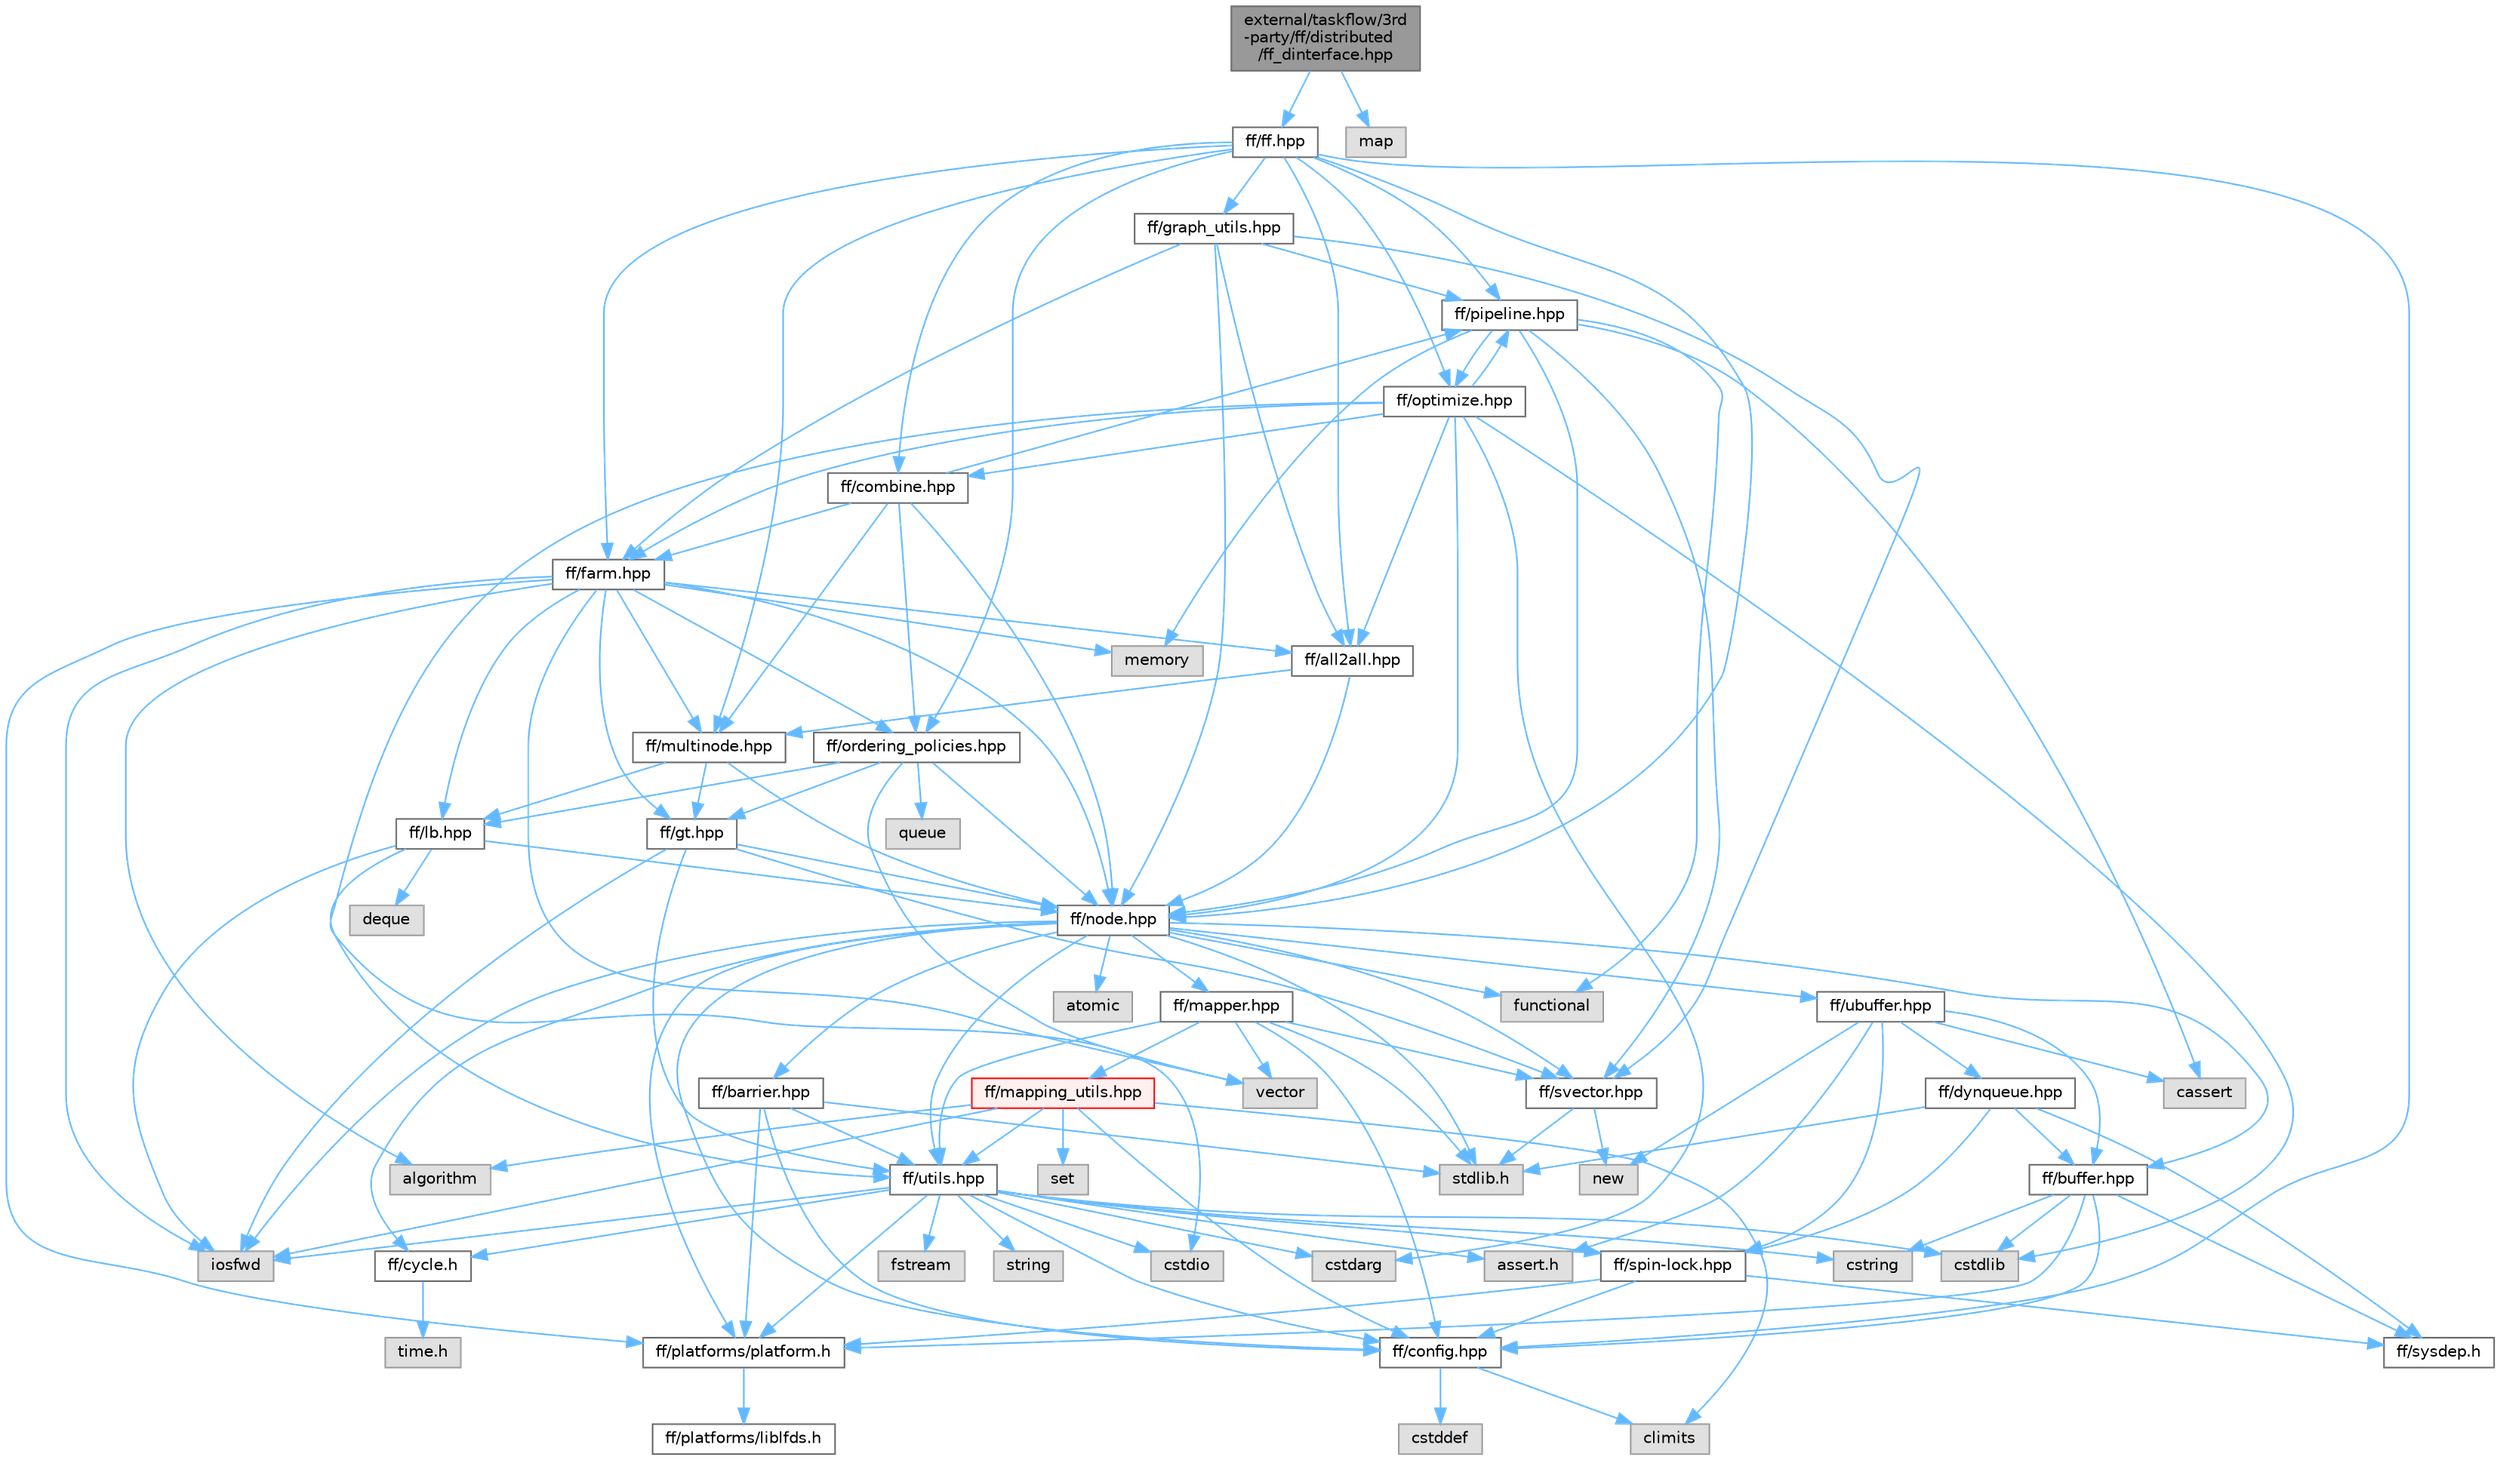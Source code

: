 digraph "external/taskflow/3rd-party/ff/distributed/ff_dinterface.hpp"
{
 // LATEX_PDF_SIZE
  bgcolor="transparent";
  edge [fontname=Helvetica,fontsize=10,labelfontname=Helvetica,labelfontsize=10];
  node [fontname=Helvetica,fontsize=10,shape=box,height=0.2,width=0.4];
  Node1 [id="Node000001",label="external/taskflow/3rd\l-party/ff/distributed\l/ff_dinterface.hpp",height=0.2,width=0.4,color="gray40", fillcolor="grey60", style="filled", fontcolor="black",tooltip=" "];
  Node1 -> Node2 [id="edge131_Node000001_Node000002",color="steelblue1",style="solid",tooltip=" "];
  Node2 [id="Node000002",label="ff/ff.hpp",height=0.2,width=0.4,color="grey40", fillcolor="white", style="filled",URL="$ff_8hpp.html",tooltip=" "];
  Node2 -> Node3 [id="edge132_Node000002_Node000003",color="steelblue1",style="solid",tooltip=" "];
  Node3 [id="Node000003",label="ff/config.hpp",height=0.2,width=0.4,color="grey40", fillcolor="white", style="filled",URL="$config_8hpp.html",tooltip=" "];
  Node3 -> Node4 [id="edge133_Node000003_Node000004",color="steelblue1",style="solid",tooltip=" "];
  Node4 [id="Node000004",label="cstddef",height=0.2,width=0.4,color="grey60", fillcolor="#E0E0E0", style="filled",tooltip=" "];
  Node3 -> Node5 [id="edge134_Node000003_Node000005",color="steelblue1",style="solid",tooltip=" "];
  Node5 [id="Node000005",label="climits",height=0.2,width=0.4,color="grey60", fillcolor="#E0E0E0", style="filled",tooltip=" "];
  Node2 -> Node6 [id="edge135_Node000002_Node000006",color="steelblue1",style="solid",tooltip=" "];
  Node6 [id="Node000006",label="ff/node.hpp",height=0.2,width=0.4,color="grey40", fillcolor="white", style="filled",URL="$node_8hpp.html",tooltip="FastFlow ff_node"];
  Node6 -> Node7 [id="edge136_Node000006_Node000007",color="steelblue1",style="solid",tooltip=" "];
  Node7 [id="Node000007",label="stdlib.h",height=0.2,width=0.4,color="grey60", fillcolor="#E0E0E0", style="filled",tooltip=" "];
  Node6 -> Node8 [id="edge137_Node000006_Node000008",color="steelblue1",style="solid",tooltip=" "];
  Node8 [id="Node000008",label="iosfwd",height=0.2,width=0.4,color="grey60", fillcolor="#E0E0E0", style="filled",tooltip=" "];
  Node6 -> Node9 [id="edge138_Node000006_Node000009",color="steelblue1",style="solid",tooltip=" "];
  Node9 [id="Node000009",label="functional",height=0.2,width=0.4,color="grey60", fillcolor="#E0E0E0", style="filled",tooltip=" "];
  Node6 -> Node10 [id="edge139_Node000006_Node000010",color="steelblue1",style="solid",tooltip=" "];
  Node10 [id="Node000010",label="ff/platforms/platform.h",height=0.2,width=0.4,color="grey40", fillcolor="white", style="filled",URL="$external_2taskflow_23rd-party_2ff_2platforms_2_platform_8h.html",tooltip=" "];
  Node10 -> Node11 [id="edge140_Node000010_Node000011",color="steelblue1",style="solid",tooltip=" "];
  Node11 [id="Node000011",label="ff/platforms/liblfds.h",height=0.2,width=0.4,color="grey40", fillcolor="white", style="filled",URL="$liblfds_8h.html",tooltip=" "];
  Node6 -> Node12 [id="edge141_Node000006_Node000012",color="steelblue1",style="solid",tooltip=" "];
  Node12 [id="Node000012",label="ff/cycle.h",height=0.2,width=0.4,color="grey40", fillcolor="white", style="filled",URL="$cycle_8h.html",tooltip=" "];
  Node12 -> Node13 [id="edge142_Node000012_Node000013",color="steelblue1",style="solid",tooltip=" "];
  Node13 [id="Node000013",label="time.h",height=0.2,width=0.4,color="grey60", fillcolor="#E0E0E0", style="filled",tooltip=" "];
  Node6 -> Node14 [id="edge143_Node000006_Node000014",color="steelblue1",style="solid",tooltip=" "];
  Node14 [id="Node000014",label="ff/utils.hpp",height=0.2,width=0.4,color="grey40", fillcolor="white", style="filled",URL="$utils_8hpp.html",tooltip="Utility functions"];
  Node14 -> Node15 [id="edge144_Node000014_Node000015",color="steelblue1",style="solid",tooltip=" "];
  Node15 [id="Node000015",label="assert.h",height=0.2,width=0.4,color="grey60", fillcolor="#E0E0E0", style="filled",tooltip=" "];
  Node14 -> Node16 [id="edge145_Node000014_Node000016",color="steelblue1",style="solid",tooltip=" "];
  Node16 [id="Node000016",label="cstdio",height=0.2,width=0.4,color="grey60", fillcolor="#E0E0E0", style="filled",tooltip=" "];
  Node14 -> Node17 [id="edge146_Node000014_Node000017",color="steelblue1",style="solid",tooltip=" "];
  Node17 [id="Node000017",label="cstdlib",height=0.2,width=0.4,color="grey60", fillcolor="#E0E0E0", style="filled",tooltip=" "];
  Node14 -> Node18 [id="edge147_Node000014_Node000018",color="steelblue1",style="solid",tooltip=" "];
  Node18 [id="Node000018",label="cstdarg",height=0.2,width=0.4,color="grey60", fillcolor="#E0E0E0", style="filled",tooltip=" "];
  Node14 -> Node8 [id="edge148_Node000014_Node000008",color="steelblue1",style="solid",tooltip=" "];
  Node14 -> Node3 [id="edge149_Node000014_Node000003",color="steelblue1",style="solid",tooltip=" "];
  Node14 -> Node10 [id="edge150_Node000014_Node000010",color="steelblue1",style="solid",tooltip=" "];
  Node14 -> Node19 [id="edge151_Node000014_Node000019",color="steelblue1",style="solid",tooltip=" "];
  Node19 [id="Node000019",label="cstring",height=0.2,width=0.4,color="grey60", fillcolor="#E0E0E0", style="filled",tooltip=" "];
  Node14 -> Node20 [id="edge152_Node000014_Node000020",color="steelblue1",style="solid",tooltip=" "];
  Node20 [id="Node000020",label="string",height=0.2,width=0.4,color="grey60", fillcolor="#E0E0E0", style="filled",tooltip=" "];
  Node14 -> Node21 [id="edge153_Node000014_Node000021",color="steelblue1",style="solid",tooltip=" "];
  Node21 [id="Node000021",label="fstream",height=0.2,width=0.4,color="grey60", fillcolor="#E0E0E0", style="filled",tooltip=" "];
  Node14 -> Node12 [id="edge154_Node000014_Node000012",color="steelblue1",style="solid",tooltip=" "];
  Node14 -> Node22 [id="edge155_Node000014_Node000022",color="steelblue1",style="solid",tooltip=" "];
  Node22 [id="Node000022",label="ff/spin-lock.hpp",height=0.2,width=0.4,color="grey40", fillcolor="white", style="filled",URL="$spin-lock_8hpp.html",tooltip="This file contains several alternative spin lock(s) implementations that can be used as FastFlow spin..."];
  Node22 -> Node23 [id="edge156_Node000022_Node000023",color="steelblue1",style="solid",tooltip=" "];
  Node23 [id="Node000023",label="ff/sysdep.h",height=0.2,width=0.4,color="grey40", fillcolor="white", style="filled",URL="$sysdep_8h.html",tooltip=" "];
  Node22 -> Node10 [id="edge157_Node000022_Node000010",color="steelblue1",style="solid",tooltip=" "];
  Node22 -> Node3 [id="edge158_Node000022_Node000003",color="steelblue1",style="solid",tooltip=" "];
  Node6 -> Node24 [id="edge159_Node000006_Node000024",color="steelblue1",style="solid",tooltip=" "];
  Node24 [id="Node000024",label="ff/buffer.hpp",height=0.2,width=0.4,color="grey40", fillcolor="white", style="filled",URL="$buffer_8hpp.html",tooltip="This file contains the definition of the bounded SPSC channel buffer used in FastFlow"];
  Node24 -> Node17 [id="edge160_Node000024_Node000017",color="steelblue1",style="solid",tooltip=" "];
  Node24 -> Node19 [id="edge161_Node000024_Node000019",color="steelblue1",style="solid",tooltip=" "];
  Node24 -> Node23 [id="edge162_Node000024_Node000023",color="steelblue1",style="solid",tooltip=" "];
  Node24 -> Node3 [id="edge163_Node000024_Node000003",color="steelblue1",style="solid",tooltip=" "];
  Node24 -> Node10 [id="edge164_Node000024_Node000010",color="steelblue1",style="solid",tooltip=" "];
  Node6 -> Node25 [id="edge165_Node000006_Node000025",color="steelblue1",style="solid",tooltip=" "];
  Node25 [id="Node000025",label="ff/ubuffer.hpp",height=0.2,width=0.4,color="grey40", fillcolor="white", style="filled",URL="$ubuffer_8hpp.html",tooltip="This file contains the definition of the unbounded SWSR circular buffer used in FastFlow"];
  Node25 -> Node15 [id="edge166_Node000025_Node000015",color="steelblue1",style="solid",tooltip=" "];
  Node25 -> Node26 [id="edge167_Node000025_Node000026",color="steelblue1",style="solid",tooltip=" "];
  Node26 [id="Node000026",label="cassert",height=0.2,width=0.4,color="grey60", fillcolor="#E0E0E0", style="filled",tooltip=" "];
  Node25 -> Node27 [id="edge168_Node000025_Node000027",color="steelblue1",style="solid",tooltip=" "];
  Node27 [id="Node000027",label="new",height=0.2,width=0.4,color="grey60", fillcolor="#E0E0E0", style="filled",tooltip=" "];
  Node25 -> Node28 [id="edge169_Node000025_Node000028",color="steelblue1",style="solid",tooltip=" "];
  Node28 [id="Node000028",label="ff/dynqueue.hpp",height=0.2,width=0.4,color="grey40", fillcolor="white", style="filled",URL="$dynqueue_8hpp.html",tooltip="Implementation of a dynamic queue. Not currently used."];
  Node28 -> Node7 [id="edge170_Node000028_Node000007",color="steelblue1",style="solid",tooltip=" "];
  Node28 -> Node24 [id="edge171_Node000028_Node000024",color="steelblue1",style="solid",tooltip=" "];
  Node28 -> Node22 [id="edge172_Node000028_Node000022",color="steelblue1",style="solid",tooltip=" "];
  Node28 -> Node23 [id="edge173_Node000028_Node000023",color="steelblue1",style="solid",tooltip=" "];
  Node25 -> Node24 [id="edge174_Node000025_Node000024",color="steelblue1",style="solid",tooltip=" "];
  Node25 -> Node22 [id="edge175_Node000025_Node000022",color="steelblue1",style="solid",tooltip=" "];
  Node6 -> Node29 [id="edge176_Node000006_Node000029",color="steelblue1",style="solid",tooltip=" "];
  Node29 [id="Node000029",label="ff/mapper.hpp",height=0.2,width=0.4,color="grey40", fillcolor="white", style="filled",URL="$mapper_8hpp.html",tooltip="This file contains the thread mapper definition used in FastFlow"];
  Node29 -> Node7 [id="edge177_Node000029_Node000007",color="steelblue1",style="solid",tooltip=" "];
  Node29 -> Node3 [id="edge178_Node000029_Node000003",color="steelblue1",style="solid",tooltip=" "];
  Node29 -> Node30 [id="edge179_Node000029_Node000030",color="steelblue1",style="solid",tooltip=" "];
  Node30 [id="Node000030",label="ff/svector.hpp",height=0.2,width=0.4,color="grey40", fillcolor="white", style="filled",URL="$svector_8hpp.html",tooltip="Simple yet efficient dynamic vector"];
  Node30 -> Node7 [id="edge180_Node000030_Node000007",color="steelblue1",style="solid",tooltip=" "];
  Node30 -> Node27 [id="edge181_Node000030_Node000027",color="steelblue1",style="solid",tooltip=" "];
  Node29 -> Node14 [id="edge182_Node000029_Node000014",color="steelblue1",style="solid",tooltip=" "];
  Node29 -> Node31 [id="edge183_Node000029_Node000031",color="steelblue1",style="solid",tooltip=" "];
  Node31 [id="Node000031",label="ff/mapping_utils.hpp",height=0.2,width=0.4,color="red", fillcolor="#FFF0F0", style="filled",URL="$mapping__utils_8hpp.html",tooltip="This file contains utilities for plaform inspection and thread pinning"];
  Node31 -> Node5 [id="edge184_Node000031_Node000005",color="steelblue1",style="solid",tooltip=" "];
  Node31 -> Node32 [id="edge185_Node000031_Node000032",color="steelblue1",style="solid",tooltip=" "];
  Node32 [id="Node000032",label="set",height=0.2,width=0.4,color="grey60", fillcolor="#E0E0E0", style="filled",tooltip=" "];
  Node31 -> Node33 [id="edge186_Node000031_Node000033",color="steelblue1",style="solid",tooltip=" "];
  Node33 [id="Node000033",label="algorithm",height=0.2,width=0.4,color="grey60", fillcolor="#E0E0E0", style="filled",tooltip=" "];
  Node31 -> Node8 [id="edge187_Node000031_Node000008",color="steelblue1",style="solid",tooltip=" "];
  Node31 -> Node3 [id="edge188_Node000031_Node000003",color="steelblue1",style="solid",tooltip=" "];
  Node31 -> Node14 [id="edge189_Node000031_Node000014",color="steelblue1",style="solid",tooltip=" "];
  Node29 -> Node36 [id="edge190_Node000029_Node000036",color="steelblue1",style="solid",tooltip=" "];
  Node36 [id="Node000036",label="vector",height=0.2,width=0.4,color="grey60", fillcolor="#E0E0E0", style="filled",tooltip=" "];
  Node6 -> Node3 [id="edge191_Node000006_Node000003",color="steelblue1",style="solid",tooltip=" "];
  Node6 -> Node30 [id="edge192_Node000006_Node000030",color="steelblue1",style="solid",tooltip=" "];
  Node6 -> Node37 [id="edge193_Node000006_Node000037",color="steelblue1",style="solid",tooltip=" "];
  Node37 [id="Node000037",label="ff/barrier.hpp",height=0.2,width=0.4,color="grey40", fillcolor="white", style="filled",URL="$barrier_8hpp.html",tooltip="FastFlow blocking and non-blocking barrier implementations"];
  Node37 -> Node7 [id="edge194_Node000037_Node000007",color="steelblue1",style="solid",tooltip=" "];
  Node37 -> Node10 [id="edge195_Node000037_Node000010",color="steelblue1",style="solid",tooltip=" "];
  Node37 -> Node14 [id="edge196_Node000037_Node000014",color="steelblue1",style="solid",tooltip=" "];
  Node37 -> Node3 [id="edge197_Node000037_Node000003",color="steelblue1",style="solid",tooltip=" "];
  Node6 -> Node38 [id="edge198_Node000006_Node000038",color="steelblue1",style="solid",tooltip=" "];
  Node38 [id="Node000038",label="atomic",height=0.2,width=0.4,color="grey60", fillcolor="#E0E0E0", style="filled",tooltip=" "];
  Node2 -> Node39 [id="edge199_Node000002_Node000039",color="steelblue1",style="solid",tooltip=" "];
  Node39 [id="Node000039",label="ff/multinode.hpp",height=0.2,width=0.4,color="grey40", fillcolor="white", style="filled",URL="$multinode_8hpp.html",tooltip="FastFlow ff_minode ff_monode and typed versions."];
  Node39 -> Node6 [id="edge200_Node000039_Node000006",color="steelblue1",style="solid",tooltip=" "];
  Node39 -> Node40 [id="edge201_Node000039_Node000040",color="steelblue1",style="solid",tooltip=" "];
  Node40 [id="Node000040",label="ff/lb.hpp",height=0.2,width=0.4,color="grey40", fillcolor="white", style="filled",URL="$lb_8hpp.html",tooltip="Farm Emitter (not a ff_node)"];
  Node40 -> Node8 [id="edge202_Node000040_Node000008",color="steelblue1",style="solid",tooltip=" "];
  Node40 -> Node41 [id="edge203_Node000040_Node000041",color="steelblue1",style="solid",tooltip=" "];
  Node41 [id="Node000041",label="deque",height=0.2,width=0.4,color="grey60", fillcolor="#E0E0E0", style="filled",tooltip=" "];
  Node40 -> Node14 [id="edge204_Node000040_Node000014",color="steelblue1",style="solid",tooltip=" "];
  Node40 -> Node6 [id="edge205_Node000040_Node000006",color="steelblue1",style="solid",tooltip=" "];
  Node39 -> Node42 [id="edge206_Node000039_Node000042",color="steelblue1",style="solid",tooltip=" "];
  Node42 [id="Node000042",label="ff/gt.hpp",height=0.2,width=0.4,color="grey40", fillcolor="white", style="filled",URL="$gt_8hpp.html",tooltip="Farm Collector (it is not a ff_node)"];
  Node42 -> Node8 [id="edge207_Node000042_Node000008",color="steelblue1",style="solid",tooltip=" "];
  Node42 -> Node30 [id="edge208_Node000042_Node000030",color="steelblue1",style="solid",tooltip=" "];
  Node42 -> Node14 [id="edge209_Node000042_Node000014",color="steelblue1",style="solid",tooltip=" "];
  Node42 -> Node6 [id="edge210_Node000042_Node000006",color="steelblue1",style="solid",tooltip=" "];
  Node2 -> Node43 [id="edge211_Node000002_Node000043",color="steelblue1",style="solid",tooltip=" "];
  Node43 [id="Node000043",label="ff/pipeline.hpp",height=0.2,width=0.4,color="grey40", fillcolor="white", style="filled",URL="$3rd-party_2ff_2pipeline_8hpp.html",tooltip="This file implements the pipeline skeleton, both in the high-level pattern syntax (ff::ff_pipe) and l..."];
  Node43 -> Node26 [id="edge212_Node000043_Node000026",color="steelblue1",style="solid",tooltip=" "];
  Node43 -> Node44 [id="edge213_Node000043_Node000044",color="steelblue1",style="solid",tooltip=" "];
  Node44 [id="Node000044",label="memory",height=0.2,width=0.4,color="grey60", fillcolor="#E0E0E0", style="filled",tooltip=" "];
  Node43 -> Node9 [id="edge214_Node000043_Node000009",color="steelblue1",style="solid",tooltip=" "];
  Node43 -> Node30 [id="edge215_Node000043_Node000030",color="steelblue1",style="solid",tooltip=" "];
  Node43 -> Node6 [id="edge216_Node000043_Node000006",color="steelblue1",style="solid",tooltip=" "];
  Node43 -> Node45 [id="edge217_Node000043_Node000045",color="steelblue1",style="solid",tooltip=" "];
  Node45 [id="Node000045",label="ff/optimize.hpp",height=0.2,width=0.4,color="grey40", fillcolor="white", style="filled",URL="$optimize_8hpp.html",tooltip="FastFlow optimization heuristics"];
  Node45 -> Node16 [id="edge218_Node000045_Node000016",color="steelblue1",style="solid",tooltip=" "];
  Node45 -> Node17 [id="edge219_Node000045_Node000017",color="steelblue1",style="solid",tooltip=" "];
  Node45 -> Node18 [id="edge220_Node000045_Node000018",color="steelblue1",style="solid",tooltip=" "];
  Node45 -> Node6 [id="edge221_Node000045_Node000006",color="steelblue1",style="solid",tooltip=" "];
  Node45 -> Node43 [id="edge222_Node000045_Node000043",color="steelblue1",style="solid",tooltip=" "];
  Node45 -> Node46 [id="edge223_Node000045_Node000046",color="steelblue1",style="solid",tooltip=" "];
  Node46 [id="Node000046",label="ff/farm.hpp",height=0.2,width=0.4,color="grey40", fillcolor="white", style="filled",URL="$farm_8hpp.html",tooltip="Farm pattern"];
  Node46 -> Node8 [id="edge224_Node000046_Node000008",color="steelblue1",style="solid",tooltip=" "];
  Node46 -> Node36 [id="edge225_Node000046_Node000036",color="steelblue1",style="solid",tooltip=" "];
  Node46 -> Node33 [id="edge226_Node000046_Node000033",color="steelblue1",style="solid",tooltip=" "];
  Node46 -> Node44 [id="edge227_Node000046_Node000044",color="steelblue1",style="solid",tooltip=" "];
  Node46 -> Node10 [id="edge228_Node000046_Node000010",color="steelblue1",style="solid",tooltip=" "];
  Node46 -> Node40 [id="edge229_Node000046_Node000040",color="steelblue1",style="solid",tooltip=" "];
  Node46 -> Node42 [id="edge230_Node000046_Node000042",color="steelblue1",style="solid",tooltip=" "];
  Node46 -> Node6 [id="edge231_Node000046_Node000006",color="steelblue1",style="solid",tooltip=" "];
  Node46 -> Node39 [id="edge232_Node000046_Node000039",color="steelblue1",style="solid",tooltip=" "];
  Node46 -> Node47 [id="edge233_Node000046_Node000047",color="steelblue1",style="solid",tooltip=" "];
  Node47 [id="Node000047",label="ff/ordering_policies.hpp",height=0.2,width=0.4,color="grey40", fillcolor="white", style="filled",URL="$ordering__policies_8hpp.html",tooltip=" "];
  Node47 -> Node36 [id="edge234_Node000047_Node000036",color="steelblue1",style="solid",tooltip=" "];
  Node47 -> Node48 [id="edge235_Node000047_Node000048",color="steelblue1",style="solid",tooltip=" "];
  Node48 [id="Node000048",label="queue",height=0.2,width=0.4,color="grey60", fillcolor="#E0E0E0", style="filled",tooltip=" "];
  Node47 -> Node40 [id="edge236_Node000047_Node000040",color="steelblue1",style="solid",tooltip=" "];
  Node47 -> Node42 [id="edge237_Node000047_Node000042",color="steelblue1",style="solid",tooltip=" "];
  Node47 -> Node6 [id="edge238_Node000047_Node000006",color="steelblue1",style="solid",tooltip=" "];
  Node46 -> Node49 [id="edge239_Node000046_Node000049",color="steelblue1",style="solid",tooltip=" "];
  Node49 [id="Node000049",label="ff/all2all.hpp",height=0.2,width=0.4,color="grey40", fillcolor="white", style="filled",URL="$all2all_8hpp.html",tooltip="FastFlow all-2-all building block"];
  Node49 -> Node6 [id="edge240_Node000049_Node000006",color="steelblue1",style="solid",tooltip=" "];
  Node49 -> Node39 [id="edge241_Node000049_Node000039",color="steelblue1",style="solid",tooltip=" "];
  Node45 -> Node49 [id="edge242_Node000045_Node000049",color="steelblue1",style="solid",tooltip=" "];
  Node45 -> Node50 [id="edge243_Node000045_Node000050",color="steelblue1",style="solid",tooltip=" "];
  Node50 [id="Node000050",label="ff/combine.hpp",height=0.2,width=0.4,color="grey40", fillcolor="white", style="filled",URL="$combine_8hpp.html",tooltip="FastFlow composition building block"];
  Node50 -> Node6 [id="edge244_Node000050_Node000006",color="steelblue1",style="solid",tooltip=" "];
  Node50 -> Node39 [id="edge245_Node000050_Node000039",color="steelblue1",style="solid",tooltip=" "];
  Node50 -> Node43 [id="edge246_Node000050_Node000043",color="steelblue1",style="solid",tooltip=" "];
  Node50 -> Node47 [id="edge247_Node000050_Node000047",color="steelblue1",style="solid",tooltip=" "];
  Node50 -> Node46 [id="edge248_Node000050_Node000046",color="steelblue1",style="solid",tooltip=" "];
  Node2 -> Node46 [id="edge249_Node000002_Node000046",color="steelblue1",style="solid",tooltip=" "];
  Node2 -> Node49 [id="edge250_Node000002_Node000049",color="steelblue1",style="solid",tooltip=" "];
  Node2 -> Node50 [id="edge251_Node000002_Node000050",color="steelblue1",style="solid",tooltip=" "];
  Node2 -> Node45 [id="edge252_Node000002_Node000045",color="steelblue1",style="solid",tooltip=" "];
  Node2 -> Node47 [id="edge253_Node000002_Node000047",color="steelblue1",style="solid",tooltip=" "];
  Node2 -> Node51 [id="edge254_Node000002_Node000051",color="steelblue1",style="solid",tooltip=" "];
  Node51 [id="Node000051",label="ff/graph_utils.hpp",height=0.2,width=0.4,color="grey40", fillcolor="white", style="filled",URL="$graph__utils_8hpp.html",tooltip="Utility functions for manipulating the concurrency graph"];
  Node51 -> Node30 [id="edge255_Node000051_Node000030",color="steelblue1",style="solid",tooltip=" "];
  Node51 -> Node6 [id="edge256_Node000051_Node000006",color="steelblue1",style="solid",tooltip=" "];
  Node51 -> Node46 [id="edge257_Node000051_Node000046",color="steelblue1",style="solid",tooltip=" "];
  Node51 -> Node49 [id="edge258_Node000051_Node000049",color="steelblue1",style="solid",tooltip=" "];
  Node51 -> Node43 [id="edge259_Node000051_Node000043",color="steelblue1",style="solid",tooltip=" "];
  Node1 -> Node52 [id="edge260_Node000001_Node000052",color="steelblue1",style="solid",tooltip=" "];
  Node52 [id="Node000052",label="map",height=0.2,width=0.4,color="grey60", fillcolor="#E0E0E0", style="filled",tooltip=" "];
}
